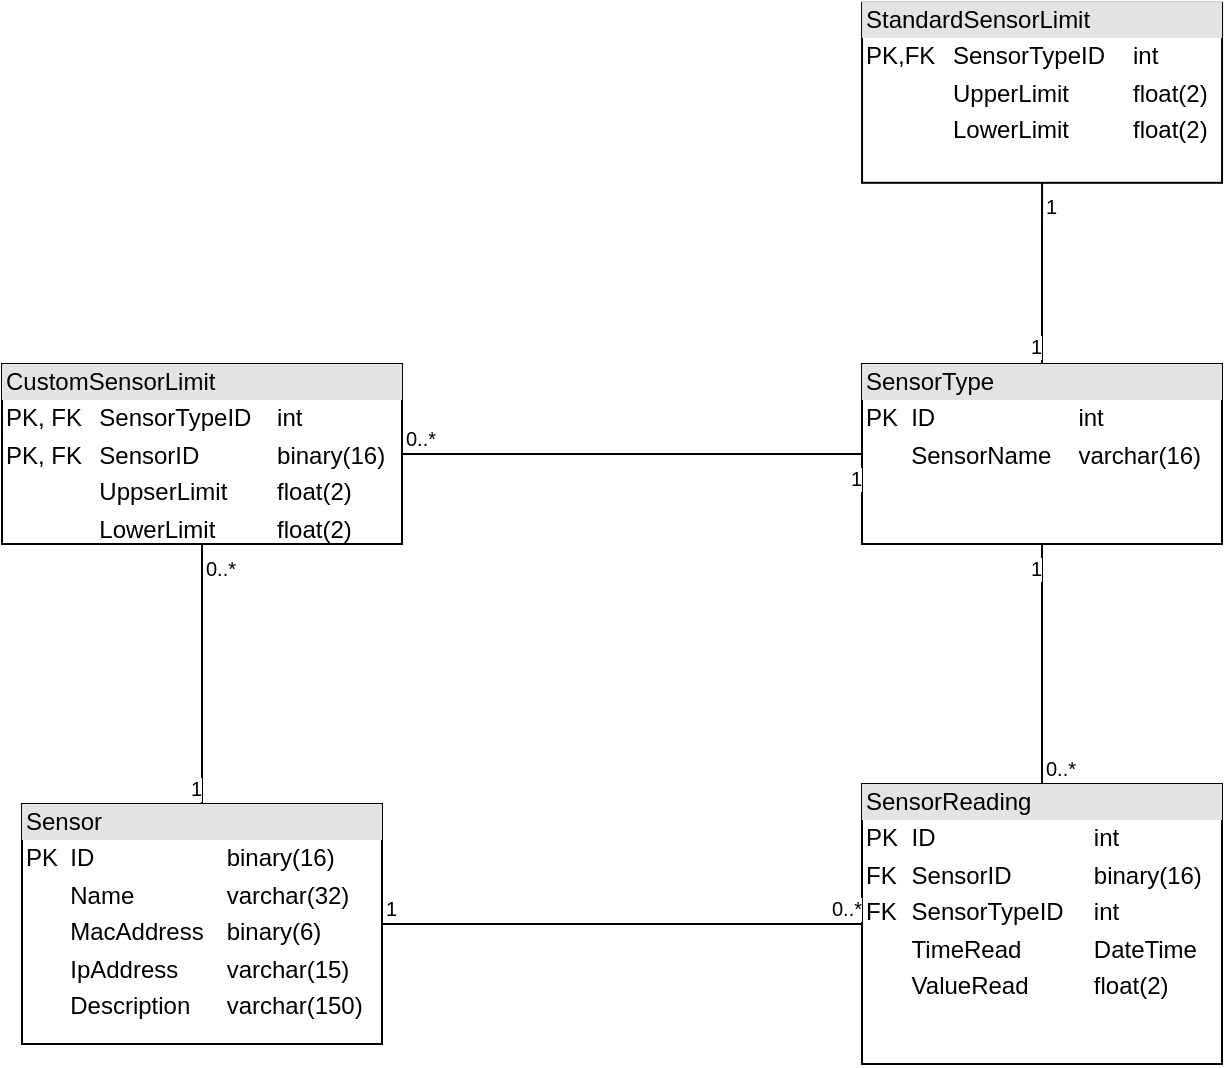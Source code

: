 <mxfile version="11.1.1" type="device"><diagram id="aNenFZurzg7Py9j0L7uN" name="Page-1"><mxGraphModel dx="981" dy="1668" grid="1" gridSize="10" guides="1" tooltips="1" connect="1" arrows="1" fold="1" page="1" pageScale="1" pageWidth="850" pageHeight="1100" math="0" shadow="0"><root><mxCell id="0"/><mxCell id="1" parent="0"/><mxCell id="CdMBE6CIrz-JULy5waTR-2" value="&lt;div style=&quot;box-sizing: border-box ; width: 100% ; background: #e4e4e4 ; padding: 2px&quot;&gt;Sensor&lt;/div&gt;&lt;table style=&quot;width: 100% ; font-size: 1em&quot; cellpadding=&quot;2&quot; cellspacing=&quot;0&quot;&gt;&lt;tbody&gt;&lt;tr&gt;&lt;td&gt;PK&lt;/td&gt;&lt;td&gt;ID&lt;/td&gt;&lt;td&gt;binary(16)&lt;/td&gt;&lt;/tr&gt;&lt;tr&gt;&lt;td&gt;&lt;br&gt;&lt;/td&gt;&lt;td&gt;Name&lt;/td&gt;&lt;td&gt;varchar(32)&lt;/td&gt;&lt;/tr&gt;&lt;tr&gt;&lt;td&gt;&lt;/td&gt;&lt;td&gt;MacAddress&lt;/td&gt;&lt;td&gt;binary(6)&lt;/td&gt;&lt;/tr&gt;&lt;tr&gt;&lt;td&gt;&lt;br&gt;&lt;/td&gt;&lt;td&gt;IpAddress&lt;/td&gt;&lt;td&gt;varchar(15)&lt;/td&gt;&lt;/tr&gt;&lt;tr&gt;&lt;td&gt;&lt;br&gt;&lt;/td&gt;&lt;td&gt;Description&lt;/td&gt;&lt;td&gt;varchar(150)&lt;/td&gt;&lt;/tr&gt;&lt;/tbody&gt;&lt;/table&gt;" style="verticalAlign=top;align=left;overflow=fill;html=1;" vertex="1" parent="1"><mxGeometry x="30" y="250" width="180" height="120" as="geometry"/></mxCell><mxCell id="CdMBE6CIrz-JULy5waTR-4" value="&lt;div style=&quot;box-sizing: border-box ; width: 100% ; background: #e4e4e4 ; padding: 2px&quot;&gt;SensorReading&lt;/div&gt;&lt;table style=&quot;width: 100% ; font-size: 1em&quot; cellpadding=&quot;2&quot; cellspacing=&quot;0&quot;&gt;&lt;tbody&gt;&lt;tr&gt;&lt;td&gt;PK&lt;/td&gt;&lt;td&gt;ID&lt;/td&gt;&lt;td&gt;int&lt;/td&gt;&lt;/tr&gt;&lt;tr&gt;&lt;td&gt;FK&lt;/td&gt;&lt;td&gt;SensorID&lt;br&gt;&lt;/td&gt;&lt;td&gt;binary(16)&lt;/td&gt;&lt;/tr&gt;&lt;tr&gt;&lt;td&gt;FK&lt;/td&gt;&lt;td&gt;SensorTypeID&lt;/td&gt;&lt;td&gt;int&lt;br&gt;&lt;/td&gt;&lt;/tr&gt;&lt;tr&gt;&lt;td&gt;&lt;/td&gt;&lt;td&gt;TimeRead&lt;/td&gt;&lt;td&gt;DateTime&lt;/td&gt;&lt;/tr&gt;&lt;tr&gt;&lt;td&gt;&lt;br&gt;&lt;/td&gt;&lt;td&gt;ValueRead&lt;/td&gt;&lt;td&gt;float(2)&lt;/td&gt;&lt;/tr&gt;&lt;/tbody&gt;&lt;/table&gt;" style="verticalAlign=top;align=left;overflow=fill;html=1;" vertex="1" parent="1"><mxGeometry x="450" y="240" width="180" height="140" as="geometry"/></mxCell><mxCell id="CdMBE6CIrz-JULy5waTR-5" value="&lt;div style=&quot;box-sizing: border-box ; width: 100% ; background: #e4e4e4 ; padding: 2px&quot;&gt;SensorType&lt;/div&gt;&lt;table style=&quot;width: 100% ; font-size: 1em&quot; cellpadding=&quot;2&quot; cellspacing=&quot;0&quot;&gt;&lt;tbody&gt;&lt;tr&gt;&lt;td&gt;PK&lt;/td&gt;&lt;td&gt;ID&lt;/td&gt;&lt;td&gt;int&lt;/td&gt;&lt;/tr&gt;&lt;tr&gt;&lt;td&gt;&lt;br&gt;&lt;/td&gt;&lt;td&gt;SensorName&lt;/td&gt;&lt;td&gt;varchar(16)&lt;/td&gt;&lt;/tr&gt;&lt;/tbody&gt;&lt;/table&gt;" style="verticalAlign=top;align=left;overflow=fill;html=1;" vertex="1" parent="1"><mxGeometry x="450" y="30" width="180" height="90" as="geometry"/></mxCell><mxCell id="CdMBE6CIrz-JULy5waTR-6" value="" style="endArrow=none;html=1;edgeStyle=orthogonalEdgeStyle;exitX=1;exitY=0.5;exitDx=0;exitDy=0;entryX=0;entryY=0.5;entryDx=0;entryDy=0;" edge="1" parent="1" source="CdMBE6CIrz-JULy5waTR-2" target="CdMBE6CIrz-JULy5waTR-4"><mxGeometry relative="1" as="geometry"><mxPoint x="180" y="520" as="sourcePoint"/><mxPoint x="340" y="520" as="targetPoint"/></mxGeometry></mxCell><mxCell id="CdMBE6CIrz-JULy5waTR-7" value="1" style="resizable=0;html=1;align=left;verticalAlign=bottom;labelBackgroundColor=#ffffff;fontSize=10;" connectable="0" vertex="1" parent="CdMBE6CIrz-JULy5waTR-6"><mxGeometry x="-1" relative="1" as="geometry"/></mxCell><mxCell id="CdMBE6CIrz-JULy5waTR-8" value="0..*" style="resizable=0;html=1;align=right;verticalAlign=bottom;labelBackgroundColor=#ffffff;fontSize=10;" connectable="0" vertex="1" parent="CdMBE6CIrz-JULy5waTR-6"><mxGeometry x="1" relative="1" as="geometry"/></mxCell><mxCell id="CdMBE6CIrz-JULy5waTR-9" value="" style="endArrow=none;html=1;edgeStyle=orthogonalEdgeStyle;exitX=0.5;exitY=0;exitDx=0;exitDy=0;entryX=0.5;entryY=1;entryDx=0;entryDy=0;" edge="1" parent="1" source="CdMBE6CIrz-JULy5waTR-4" target="CdMBE6CIrz-JULy5waTR-5"><mxGeometry relative="1" as="geometry"><mxPoint x="380" y="170" as="sourcePoint"/><mxPoint x="540" y="170" as="targetPoint"/></mxGeometry></mxCell><mxCell id="CdMBE6CIrz-JULy5waTR-10" value="0..*" style="resizable=0;html=1;align=left;verticalAlign=bottom;labelBackgroundColor=#ffffff;fontSize=10;" connectable="0" vertex="1" parent="CdMBE6CIrz-JULy5waTR-9"><mxGeometry x="-1" relative="1" as="geometry"/></mxCell><mxCell id="CdMBE6CIrz-JULy5waTR-11" value="1" style="resizable=0;html=1;align=right;verticalAlign=bottom;labelBackgroundColor=#ffffff;fontSize=10;" connectable="0" vertex="1" parent="CdMBE6CIrz-JULy5waTR-9"><mxGeometry x="1" relative="1" as="geometry"><mxPoint y="20" as="offset"/></mxGeometry></mxCell><mxCell id="CdMBE6CIrz-JULy5waTR-13" value="&lt;div style=&quot;box-sizing: border-box ; width: 100% ; background: #e4e4e4 ; padding: 2px&quot;&gt;StandardSensorLimit&lt;/div&gt;&lt;table style=&quot;width: 100% ; font-size: 1em&quot; cellpadding=&quot;2&quot; cellspacing=&quot;0&quot;&gt;&lt;tbody&gt;&lt;tr&gt;&lt;td&gt;PK,FK&lt;/td&gt;&lt;td&gt;SensorTypeID&lt;/td&gt;&lt;td&gt;int&lt;/td&gt;&lt;/tr&gt;&lt;tr&gt;&lt;td&gt;&lt;br&gt;&lt;/td&gt;&lt;td&gt;UpperLimit&lt;/td&gt;&lt;td&gt;float(2)&lt;br&gt;&lt;/td&gt;&lt;/tr&gt;&lt;tr&gt;&lt;td&gt;&lt;br&gt;&lt;/td&gt;&lt;td&gt;LowerLimit&lt;/td&gt;&lt;td&gt;float(2)&lt;/td&gt;&lt;/tr&gt;&lt;/tbody&gt;&lt;/table&gt;" style="verticalAlign=top;align=left;overflow=fill;html=1;" vertex="1" parent="1"><mxGeometry x="450.024" y="-150.595" width="180" height="90" as="geometry"/></mxCell><mxCell id="CdMBE6CIrz-JULy5waTR-14" value="" style="endArrow=none;html=1;edgeStyle=orthogonalEdgeStyle;entryX=0.5;entryY=0;entryDx=0;entryDy=0;exitX=0.5;exitY=1;exitDx=0;exitDy=0;" edge="1" parent="1" source="CdMBE6CIrz-JULy5waTR-13" target="CdMBE6CIrz-JULy5waTR-5"><mxGeometry relative="1" as="geometry"><mxPoint x="410" y="150" as="sourcePoint"/><mxPoint x="550.143" y="129.905" as="targetPoint"/></mxGeometry></mxCell><mxCell id="CdMBE6CIrz-JULy5waTR-15" value="1" style="resizable=0;html=1;align=left;verticalAlign=bottom;labelBackgroundColor=#ffffff;fontSize=10;" connectable="0" vertex="1" parent="CdMBE6CIrz-JULy5waTR-14"><mxGeometry x="-1" relative="1" as="geometry"><mxPoint y="20.5" as="offset"/></mxGeometry></mxCell><mxCell id="CdMBE6CIrz-JULy5waTR-16" value="1" style="resizable=0;html=1;align=right;verticalAlign=bottom;labelBackgroundColor=#ffffff;fontSize=10;" connectable="0" vertex="1" parent="CdMBE6CIrz-JULy5waTR-14"><mxGeometry x="1" relative="1" as="geometry"><mxPoint as="offset"/></mxGeometry></mxCell><mxCell id="CdMBE6CIrz-JULy5waTR-17" value="&lt;div style=&quot;box-sizing: border-box ; width: 100% ; background: #e4e4e4 ; padding: 2px&quot;&gt;CustomSensorLimit&lt;/div&gt;&lt;table style=&quot;width: 100% ; font-size: 1em&quot; cellpadding=&quot;2&quot; cellspacing=&quot;0&quot;&gt;&lt;tbody&gt;&lt;tr&gt;&lt;td&gt;PK, FK&lt;/td&gt;&lt;td&gt;SensorTypeID&lt;/td&gt;&lt;td&gt;int&lt;/td&gt;&lt;/tr&gt;&lt;tr&gt;&lt;td&gt;PK, FK&lt;/td&gt;&lt;td&gt;SensorID&lt;/td&gt;&lt;td&gt;binary(16)&lt;/td&gt;&lt;/tr&gt;&lt;tr&gt;&lt;td&gt;&lt;br&gt;&lt;/td&gt;&lt;td&gt;UppserLimit&lt;/td&gt;&lt;td&gt;float(2)&lt;/td&gt;&lt;/tr&gt;&lt;tr&gt;&lt;td&gt;&lt;br&gt;&lt;/td&gt;&lt;td&gt;LowerLimit&lt;/td&gt;&lt;td&gt;float(2)&lt;/td&gt;&lt;/tr&gt;&lt;/tbody&gt;&lt;/table&gt;" style="verticalAlign=top;align=left;overflow=fill;html=1;" vertex="1" parent="1"><mxGeometry x="20" y="30" width="200" height="90" as="geometry"/></mxCell><mxCell id="CdMBE6CIrz-JULy5waTR-18" value="" style="endArrow=none;html=1;edgeStyle=orthogonalEdgeStyle;exitX=1;exitY=0.5;exitDx=0;exitDy=0;entryX=0;entryY=0.5;entryDx=0;entryDy=0;" edge="1" parent="1" source="CdMBE6CIrz-JULy5waTR-17" target="CdMBE6CIrz-JULy5waTR-5"><mxGeometry relative="1" as="geometry"><mxPoint x="550.143" y="249.905" as="sourcePoint"/><mxPoint x="550.143" y="129.905" as="targetPoint"/></mxGeometry></mxCell><mxCell id="CdMBE6CIrz-JULy5waTR-19" value="0..*" style="resizable=0;html=1;align=left;verticalAlign=bottom;labelBackgroundColor=#ffffff;fontSize=10;" connectable="0" vertex="1" parent="CdMBE6CIrz-JULy5waTR-18"><mxGeometry x="-1" relative="1" as="geometry"/></mxCell><mxCell id="CdMBE6CIrz-JULy5waTR-20" value="1" style="resizable=0;html=1;align=right;verticalAlign=bottom;labelBackgroundColor=#ffffff;fontSize=10;" connectable="0" vertex="1" parent="CdMBE6CIrz-JULy5waTR-18"><mxGeometry x="1" relative="1" as="geometry"><mxPoint y="20" as="offset"/></mxGeometry></mxCell><mxCell id="CdMBE6CIrz-JULy5waTR-21" value="" style="endArrow=none;html=1;edgeStyle=orthogonalEdgeStyle;exitX=0.5;exitY=1;exitDx=0;exitDy=0;entryX=0.5;entryY=0;entryDx=0;entryDy=0;" edge="1" parent="1" source="CdMBE6CIrz-JULy5waTR-17" target="CdMBE6CIrz-JULy5waTR-2"><mxGeometry relative="1" as="geometry"><mxPoint x="220.143" y="85.143" as="sourcePoint"/><mxPoint x="460.143" y="85.143" as="targetPoint"/></mxGeometry></mxCell><mxCell id="CdMBE6CIrz-JULy5waTR-22" value="0..*" style="resizable=0;html=1;align=left;verticalAlign=bottom;labelBackgroundColor=#ffffff;fontSize=10;" connectable="0" vertex="1" parent="CdMBE6CIrz-JULy5waTR-21"><mxGeometry x="-1" relative="1" as="geometry"><mxPoint y="20" as="offset"/></mxGeometry></mxCell><mxCell id="CdMBE6CIrz-JULy5waTR-23" value="1" style="resizable=0;html=1;align=right;verticalAlign=bottom;labelBackgroundColor=#ffffff;fontSize=10;" connectable="0" vertex="1" parent="CdMBE6CIrz-JULy5waTR-21"><mxGeometry x="1" relative="1" as="geometry"><mxPoint as="offset"/></mxGeometry></mxCell></root></mxGraphModel></diagram></mxfile>